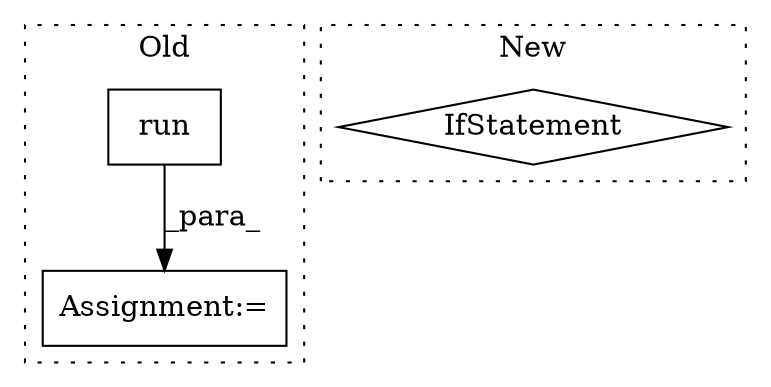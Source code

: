 digraph G {
subgraph cluster0 {
1 [label="run" a="32" s="2635,2662" l="4,1" shape="box"];
3 [label="Assignment:=" a="7" s="2601" l="1" shape="box"];
label = "Old";
style="dotted";
}
subgraph cluster1 {
2 [label="IfStatement" a="25" s="3037" l="3" shape="diamond"];
label = "New";
style="dotted";
}
1 -> 3 [label="_para_"];
}